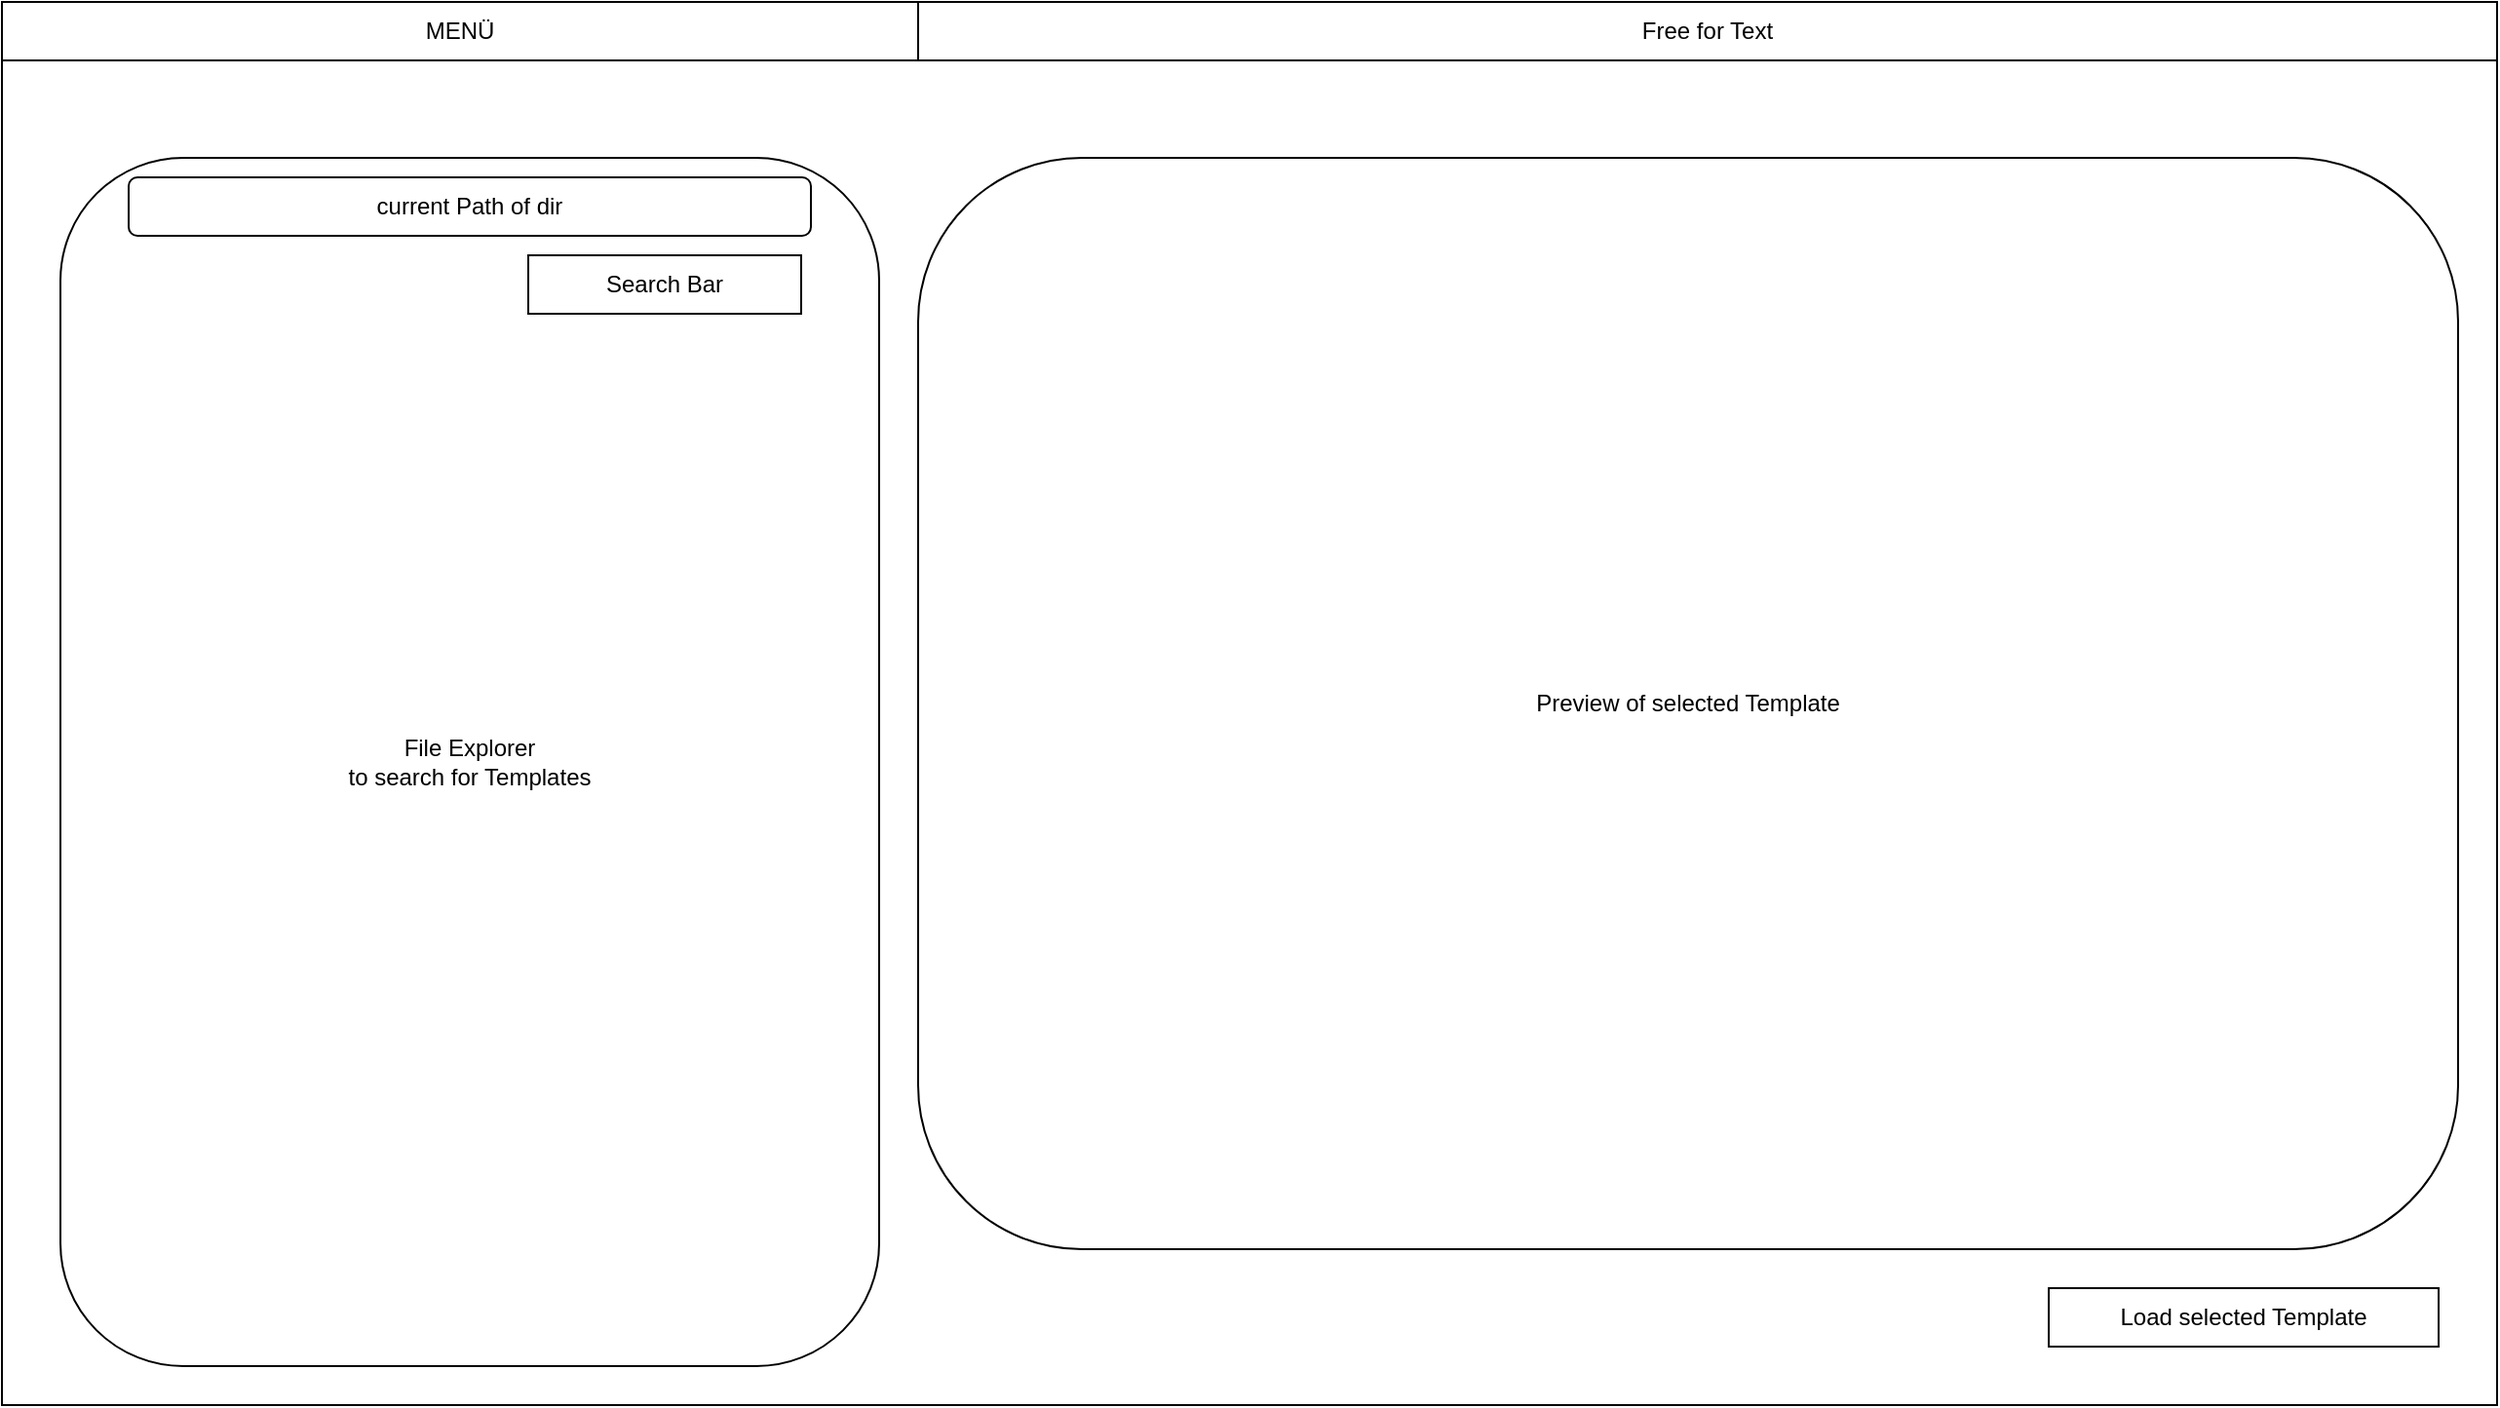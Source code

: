<mxfile version="22.0.2" type="device">
  <diagram name="Page-1" id="D7hvDBeQCgrzWOwhlF8H">
    <mxGraphModel dx="1878" dy="849" grid="1" gridSize="10" guides="1" tooltips="1" connect="1" arrows="1" fold="1" page="0" pageScale="1" pageWidth="1169" pageHeight="827" math="0" shadow="0">
      <root>
        <mxCell id="0" />
        <mxCell id="1" parent="0" />
        <mxCell id="XlfJM_QAs5aqK0XGVi1S-2" value="" style="rounded=0;whiteSpace=wrap;html=1;" vertex="1" parent="1">
          <mxGeometry x="-300" y="280" width="1280" height="720" as="geometry" />
        </mxCell>
        <mxCell id="XlfJM_QAs5aqK0XGVi1S-3" value="MENÜ" style="rounded=0;whiteSpace=wrap;html=1;" vertex="1" parent="1">
          <mxGeometry x="-300" y="280" width="470" height="30" as="geometry" />
        </mxCell>
        <mxCell id="XlfJM_QAs5aqK0XGVi1S-4" value="Free for Text" style="rounded=0;whiteSpace=wrap;html=1;" vertex="1" parent="1">
          <mxGeometry x="170" y="280" width="810" height="30" as="geometry" />
        </mxCell>
        <mxCell id="XlfJM_QAs5aqK0XGVi1S-6" value="File Explorer&lt;br&gt;to search for Templates" style="rounded=1;whiteSpace=wrap;html=1;" vertex="1" parent="1">
          <mxGeometry x="-270" y="360" width="420" height="620" as="geometry" />
        </mxCell>
        <mxCell id="XlfJM_QAs5aqK0XGVi1S-7" value="Preview of selected Template" style="rounded=1;whiteSpace=wrap;html=1;" vertex="1" parent="1">
          <mxGeometry x="170" y="360" width="790" height="560" as="geometry" />
        </mxCell>
        <mxCell id="XlfJM_QAs5aqK0XGVi1S-8" value="Search Bar" style="rounded=0;whiteSpace=wrap;html=1;" vertex="1" parent="1">
          <mxGeometry x="-30" y="410" width="140" height="30" as="geometry" />
        </mxCell>
        <mxCell id="XlfJM_QAs5aqK0XGVi1S-9" value="Load selected Template" style="rounded=0;whiteSpace=wrap;html=1;" vertex="1" parent="1">
          <mxGeometry x="750" y="940" width="200" height="30" as="geometry" />
        </mxCell>
        <mxCell id="XlfJM_QAs5aqK0XGVi1S-10" value="current Path of dir" style="rounded=1;whiteSpace=wrap;html=1;" vertex="1" parent="1">
          <mxGeometry x="-235" y="370" width="350" height="30" as="geometry" />
        </mxCell>
      </root>
    </mxGraphModel>
  </diagram>
</mxfile>
